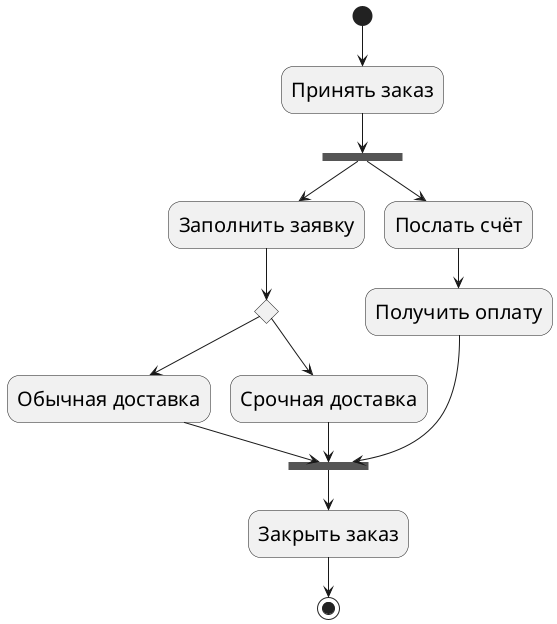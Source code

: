 @startuml
skinparam activityFontName "PT Sans"
skinparam activityFontSize 20
(*) --> "Принять заказ"
--> ===B1===
--> "Заполнить заявку"
--> if "" then
--> "Обычная доставка"
--> ===B2===
else
-->  "Срочная доставка"
--> ===B2===
endif
===B1=== --> "Послать счёт"
--> "Получить оплату"
--> ===B2===
===B2=== --> "Закрыть заказ"
--> (*)
@enduml
